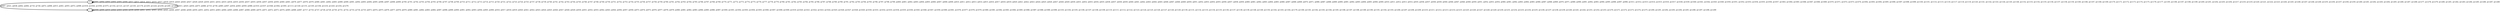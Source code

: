 digraph G {
        node [style=rounded, penwidth=3, fontsize=20, shape=oval];
        "0" -> "0" [label="@601, @602, @603, @604, @605, @606, @612, @613, @614, @615, @616, @617, @618, @619, @620, @626, @627, @628, @629, @630, @631, @632, @633, @634, @635, @636, @637, @655, @656, @657, @658, @659, @660, @661, @676, @677, @678, @679, @680, @681, @682, @683, @689, @690, @691, @692, @693, @694, @695, @696, @697, @698, @699, @700, @701, @702, @703, @704, @705, @706, @707, @708, @709, @710, @711, @712, @713, @714, @715, @720, @721, @722, @723, @724, @725, @737, @738, @739, @740, @741, @742, @743, @744, @745, @746, @747, @748, @749, @750, @751, @752, @753, @754, @755, @756, @757, @758, @759, @760, @761, @762, @763, @764, @765, @766, @767, @768, @769, @770, @771, @772, @773, @774, @775, @776, @777, @778, @779, @780, @781, @782, @783, @784, @785, @786, @787, @788, @789, @790, @791, @792, @793, @794, @795, @796, @797, @798, @799, @800, @801, @802, @803, @804, @805, @806, @807, @808, @809, @810, @811, @812, @813, @814, @815, @816, @817, @818, @819, @820, @821, @822, @823, @824, @825, @826, @827, @828, @829, @830, @831, @832, @833, @834, @835, @836, @837, @838, @839, @840, @841, @842, @843, @844, @845, @846, @847, @848, @849, @850, @851, @852, @853, @854, @855, @856, @857, @858, @859, @860, @861, @862, @863, @864, @865, @866, @867, @868, @869, @870, @871, @886, @887, @888, @889, @890, @891, @892, @893, @894, @895, @908, @909, @910, @911, @912, @913, @914, @935, @936, @937, @938, @939, @940, @946, @947, @948, @949, @950, @951, @952, @953, @954, @960, @961, @962, @963, @964, @965, @966, @967, @968, @969, @970, @971, @989, @990, @991, @992, @993, @994, @995, @996, @997, @998, @1011, @1012, @1013, @1014, @1015, @1016, @1017, @1038, @1039, @1040, @1041, @1042, @1043, @1049, @1050, @1051, @1052, @1053, @1054, @1055, @1056, @1057, @1063, @1064, @1065, @1066, @1067, @1068, @1069, @1070, @1071, @1072, @1073, @1074, @1092, @1093, @1094, @1095, @1096, @1097, @1098, @1099, @1100, @1101, @1114, @1115, @1116, @1117, @1118, @1119, @1120, @1141, @1142, @1143, @1144, @1145, @1146, @1152, @1153, @1154, @1155, @1156, @1157, @1158, @1159, @1160, @1166, @1167, @1168, @1169, @1170, @1171, @1172, @1173, @1174, @1175, @1176, @1177, @1195, @1196, @1197, @1198, @1199, @1200, @1201, @1202, @1203, @1204, @1217, @1218, @1219, @1220, @1221, @1222, @1223, @1244, @1245, @1246, @1247, @1248, @1249, @1255, @1256, @1257, @1258, @1259, @1260, @1261, @1262, @1263, @1264, @1265, @1266, @1267, @1268, @1277, @1278, @1279, @1280, @1281, @1282, @1283, @1284, @1285, @1286, @1287, @1288", color=black,arrowsize=1,style=bold,penwidth=3,fontsize=20];
"0" -> "1" [label="@607, @621, @638, @662, @684, @716, @726, @872, @896, @915, @941, @955, @972, @999, @1018, @1044, @1058, @1075, @1102, @1121, @1147, @1161, @1178, @1205, @1224, @1250, @1269, @1289", color=black,arrowsize=1,style=bold,penwidth=3,fontsize=20];
"1" -> "1" [label="@608, @609, @610, @622, @623, @624, @639, @640, @641, @642, @643, @644, @645, @646, @647, @648, @649, @650, @651, @652, @653, @663, @664, @665, @666, @667, @668, @669, @670, @671, @672, @673, @674, @685, @686, @687, @717, @718, @727, @728, @729, @730, @731, @732, @733, @734, @735, @873, @874, @875, @876, @877, @878, @879, @880, @881, @882, @883, @884, @897, @898, @899, @900, @901, @902, @903, @904, @905, @906, @916, @917, @918, @919, @920, @921, @922, @923, @924, @925, @926, @927, @928, @929, @930, @931, @932, @933, @942, @943, @944, @956, @957, @958, @973, @974, @975, @976, @977, @978, @979, @980, @981, @982, @983, @984, @985, @986, @987, @1000, @1001, @1002, @1003, @1004, @1005, @1006, @1007, @1008, @1009, @1019, @1020, @1021, @1022, @1023, @1024, @1025, @1026, @1027, @1028, @1029, @1030, @1031, @1032, @1033, @1034, @1035, @1036, @1045, @1046, @1047, @1059, @1060, @1061, @1076, @1077, @1078, @1079, @1080, @1081, @1082, @1083, @1084, @1085, @1086, @1087, @1088, @1089, @1090, @1103, @1104, @1105, @1106, @1107, @1108, @1109, @1110, @1111, @1112, @1122, @1123, @1124, @1125, @1126, @1127, @1128, @1129, @1130, @1131, @1132, @1133, @1134, @1135, @1136, @1137, @1138, @1139, @1148, @1149, @1150, @1162, @1163, @1164, @1179, @1180, @1181, @1182, @1183, @1184, @1185, @1186, @1187, @1188, @1189, @1190, @1191, @1192, @1193, @1206, @1207, @1208, @1209, @1210, @1211, @1212, @1213, @1214, @1215, @1225, @1226, @1227, @1228, @1229, @1230, @1231, @1232, @1233, @1234, @1235, @1236, @1237, @1238, @1239, @1240, @1241, @1242, @1251, @1252, @1253, @1270, @1271, @1272, @1273, @1274, @1275, @1290, @1291, @1292, @1293, @1294, @1295, @1296, @1297, @1298, @1299", color=black,arrowsize=1,style=bold,penwidth=3,fontsize=20];
"1" -> "0" [label="@611, @625, @654, @675, @688, @719, @736, @885, @907, @934, @945, @959, @988, @1010, @1037, @1048, @1062, @1091, @1113, @1140, @1151, @1165, @1194, @1216, @1243, @1254, @1276", color=black,arrowsize=1,style=bold,penwidth=3,fontsize=20];
}
